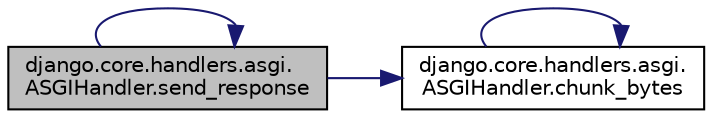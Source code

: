 digraph "django.core.handlers.asgi.ASGIHandler.send_response"
{
 // LATEX_PDF_SIZE
  edge [fontname="Helvetica",fontsize="10",labelfontname="Helvetica",labelfontsize="10"];
  node [fontname="Helvetica",fontsize="10",shape=record];
  rankdir="LR";
  Node1 [label="django.core.handlers.asgi.\lASGIHandler.send_response",height=0.2,width=0.4,color="black", fillcolor="grey75", style="filled", fontcolor="black",tooltip=" "];
  Node1 -> Node2 [color="midnightblue",fontsize="10",style="solid",fontname="Helvetica"];
  Node2 [label="django.core.handlers.asgi.\lASGIHandler.chunk_bytes",height=0.2,width=0.4,color="black", fillcolor="white", style="filled",URL="$d9/db4/classdjango_1_1core_1_1handlers_1_1asgi_1_1_a_s_g_i_handler.html#ab853d0782ab2548a231d5224b2a22b7f",tooltip=" "];
  Node2 -> Node2 [color="midnightblue",fontsize="10",style="solid",fontname="Helvetica"];
  Node1 -> Node1 [color="midnightblue",fontsize="10",style="solid",fontname="Helvetica"];
}
